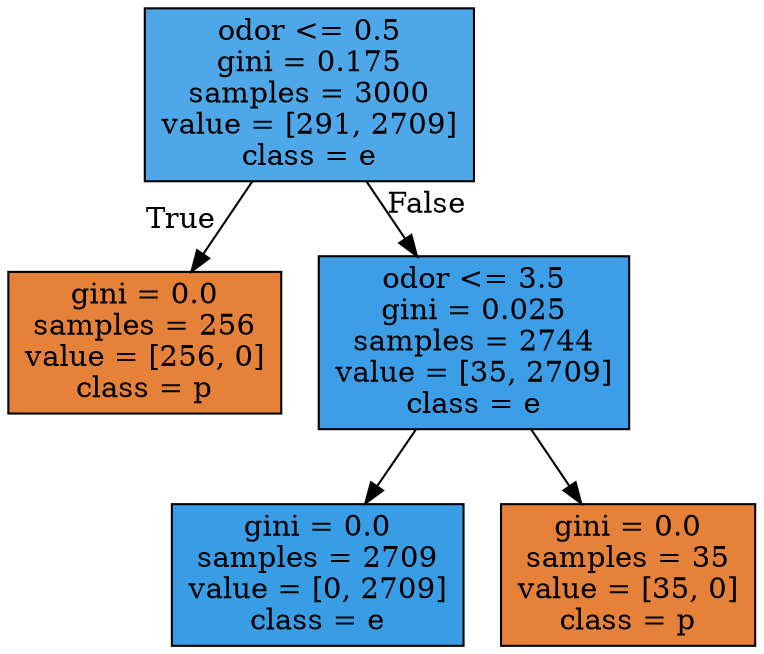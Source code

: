 digraph Tree {
node [shape=box, style="filled", color="black"] ;
0 [label="odor <= 0.5\ngini = 0.175\nsamples = 3000\nvalue = [291, 2709]\nclass = e", fillcolor="#399de5e4"] ;
1 [label="gini = 0.0\nsamples = 256\nvalue = [256, 0]\nclass = p", fillcolor="#e58139ff"] ;
0 -> 1 [labeldistance=2.5, labelangle=45, headlabel="True"] ;
2 [label="odor <= 3.5\ngini = 0.025\nsamples = 2744\nvalue = [35, 2709]\nclass = e", fillcolor="#399de5fc"] ;
0 -> 2 [labeldistance=2.5, labelangle=-45, headlabel="False"] ;
3 [label="gini = 0.0\nsamples = 2709\nvalue = [0, 2709]\nclass = e", fillcolor="#399de5ff"] ;
2 -> 3 ;
4 [label="gini = 0.0\nsamples = 35\nvalue = [35, 0]\nclass = p", fillcolor="#e58139ff"] ;
2 -> 4 ;
}